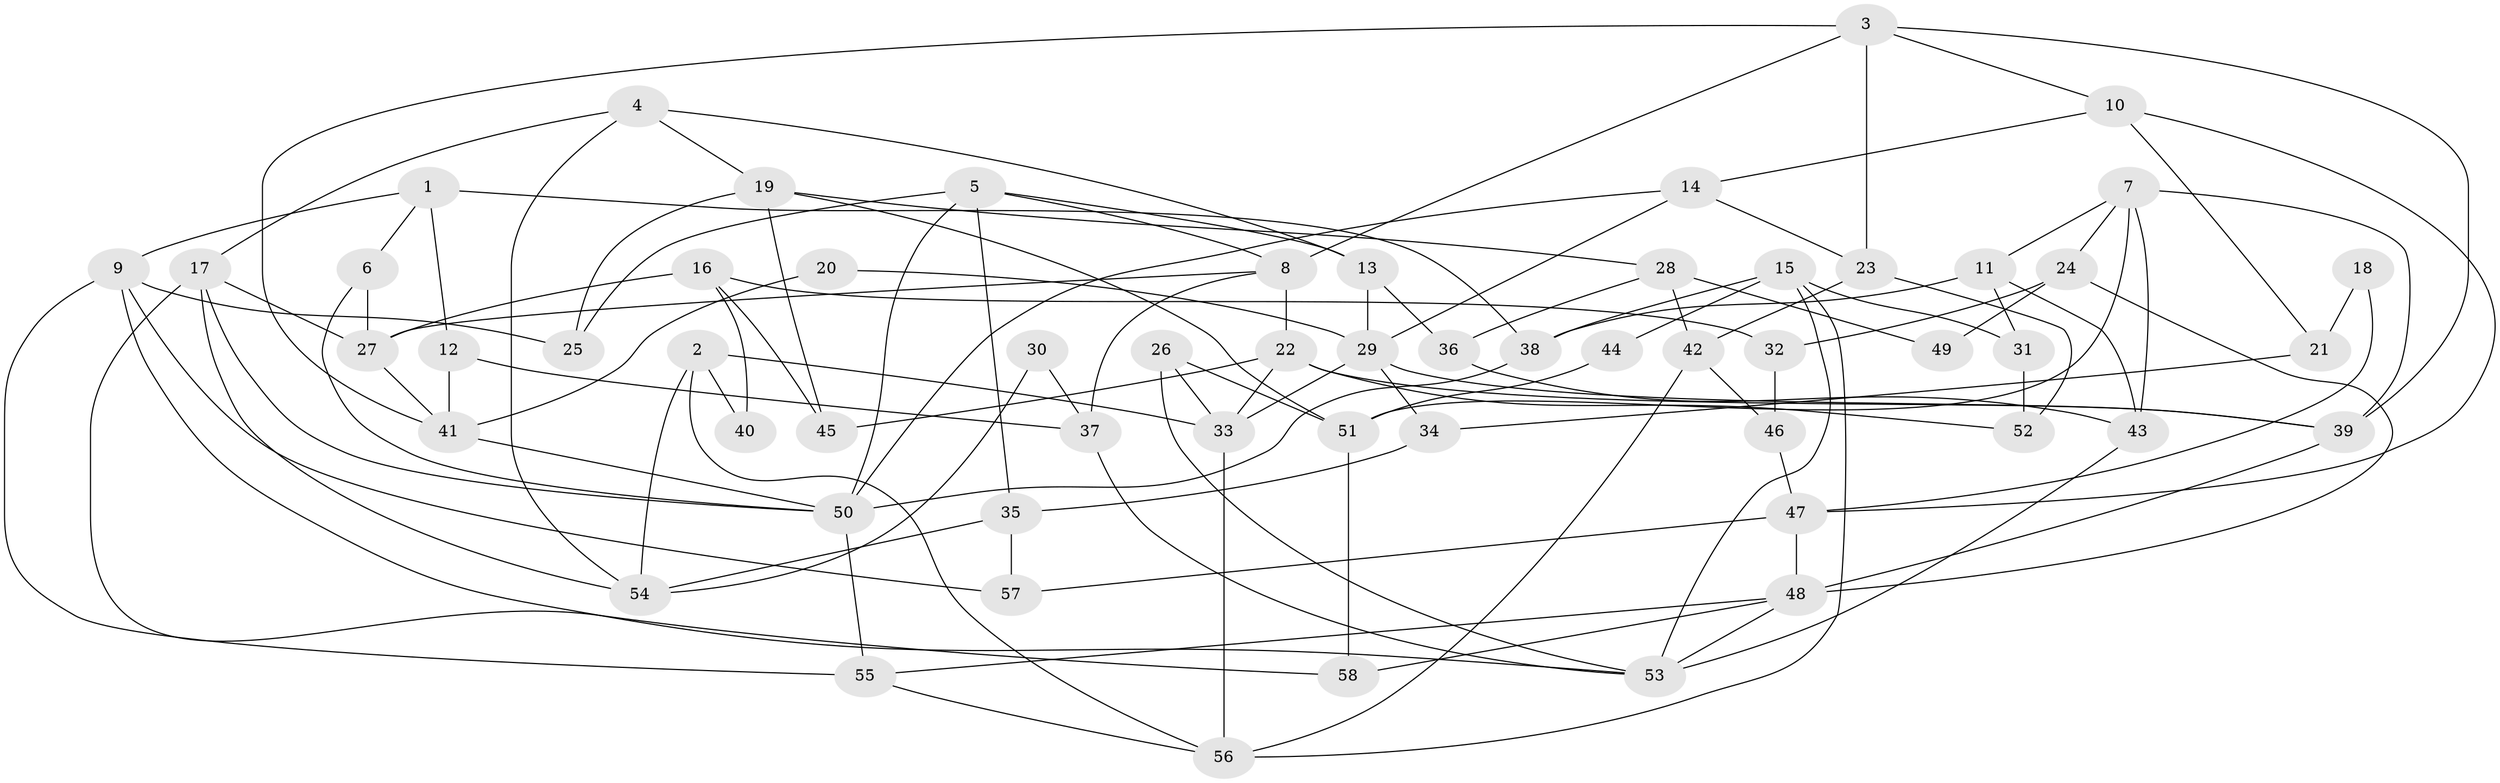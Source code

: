 // Generated by graph-tools (version 1.1) at 2025/49/03/09/25 04:49:00]
// undirected, 58 vertices, 116 edges
graph export_dot {
graph [start="1"]
  node [color=gray90,style=filled];
  1;
  2;
  3;
  4;
  5;
  6;
  7;
  8;
  9;
  10;
  11;
  12;
  13;
  14;
  15;
  16;
  17;
  18;
  19;
  20;
  21;
  22;
  23;
  24;
  25;
  26;
  27;
  28;
  29;
  30;
  31;
  32;
  33;
  34;
  35;
  36;
  37;
  38;
  39;
  40;
  41;
  42;
  43;
  44;
  45;
  46;
  47;
  48;
  49;
  50;
  51;
  52;
  53;
  54;
  55;
  56;
  57;
  58;
  1 -- 38;
  1 -- 6;
  1 -- 9;
  1 -- 12;
  2 -- 54;
  2 -- 56;
  2 -- 33;
  2 -- 40;
  3 -- 41;
  3 -- 39;
  3 -- 8;
  3 -- 10;
  3 -- 23;
  4 -- 19;
  4 -- 54;
  4 -- 13;
  4 -- 17;
  5 -- 8;
  5 -- 50;
  5 -- 13;
  5 -- 25;
  5 -- 35;
  6 -- 27;
  6 -- 50;
  7 -- 51;
  7 -- 39;
  7 -- 11;
  7 -- 24;
  7 -- 43;
  8 -- 27;
  8 -- 22;
  8 -- 37;
  9 -- 25;
  9 -- 53;
  9 -- 55;
  9 -- 57;
  10 -- 14;
  10 -- 21;
  10 -- 47;
  11 -- 43;
  11 -- 31;
  11 -- 38;
  12 -- 37;
  12 -- 41;
  13 -- 29;
  13 -- 36;
  14 -- 50;
  14 -- 29;
  14 -- 23;
  15 -- 31;
  15 -- 38;
  15 -- 44;
  15 -- 53;
  15 -- 56;
  16 -- 32;
  16 -- 27;
  16 -- 40;
  16 -- 45;
  17 -- 58;
  17 -- 27;
  17 -- 50;
  17 -- 54;
  18 -- 47;
  18 -- 21;
  19 -- 28;
  19 -- 45;
  19 -- 25;
  19 -- 51;
  20 -- 41;
  20 -- 29;
  21 -- 34;
  22 -- 33;
  22 -- 39;
  22 -- 45;
  22 -- 52;
  23 -- 42;
  23 -- 52;
  24 -- 48;
  24 -- 32;
  24 -- 49;
  26 -- 53;
  26 -- 33;
  26 -- 51;
  27 -- 41;
  28 -- 42;
  28 -- 36;
  28 -- 49;
  29 -- 39;
  29 -- 33;
  29 -- 34;
  30 -- 54;
  30 -- 37;
  31 -- 52;
  32 -- 46;
  33 -- 56;
  34 -- 35;
  35 -- 57;
  35 -- 54;
  36 -- 43;
  37 -- 53;
  38 -- 50;
  39 -- 48;
  41 -- 50;
  42 -- 56;
  42 -- 46;
  43 -- 53;
  44 -- 51;
  46 -- 47;
  47 -- 48;
  47 -- 57;
  48 -- 55;
  48 -- 53;
  48 -- 58;
  50 -- 55;
  51 -- 58;
  55 -- 56;
}
